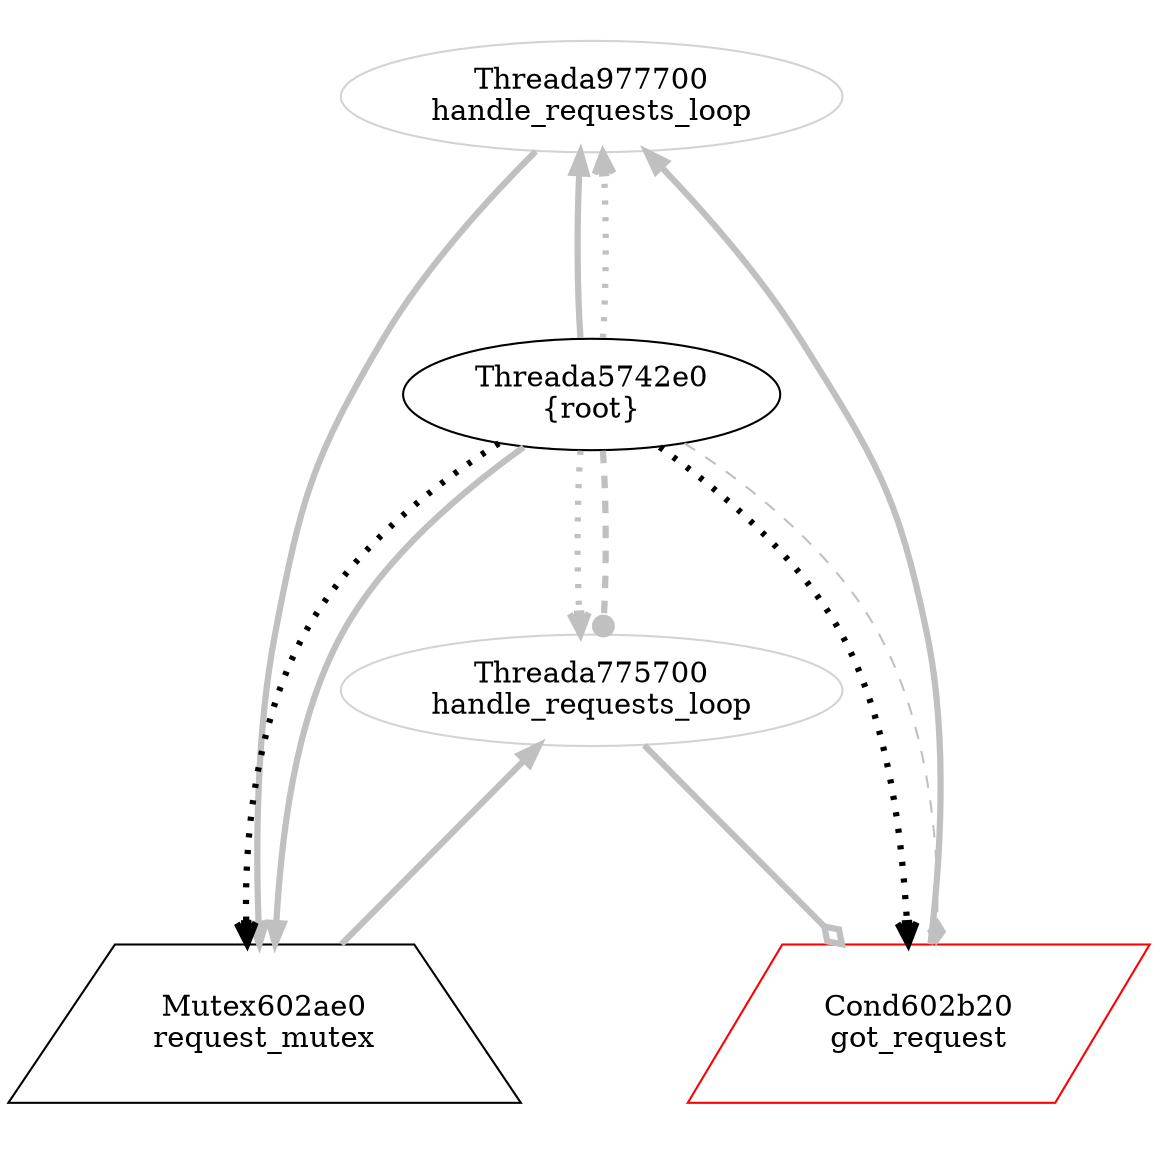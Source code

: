 digraph G {
graph[center=true, ratio=1];
Threada775700 [color=lightgrey,label="Threada775700\nhandle_requests_loop"];
Threada775700 -> Cond602b20 [arrowhead=odiamond,color=grey,penwidth=3];
Threada775700 -> Mutex602ae0 [color=grey,dir=back,penwidth=3];
Threada977700 [color=lightgrey,label="Threada977700\nhandle_requests_loop"];
Threada977700 -> Cond602b20 [arrowhead=odiamond,color=grey,dir=back,penwidth=3];
Threada977700 -> Mutex602ae0 [color=grey,penwidth=3];
Threada5742e0 [color=black,label="Threada5742e0\n{root}"];
Threada5742e0 -> Mutex602ae0 [style=dotted,arrowhead=open,penwidth=3];
Threada5742e0 -> Cond602b20 [style=dotted,arrowhead=open,penwidth=3];
Threada5742e0 -> Threada775700 [style=dotted,arrowhead=open,color=grey,penwidth=3];
Threada5742e0 -> Threada977700 [style=dotted,arrowhead=open,color=grey,penwidth=3];
Threada5742e0 -> Threada775700 [style=dashed,arrowhead=dot,color=grey,penwidth=3];
Threada977700 -> Threada5742e0 [arrowhead=odot,color=grey,dir=back,penwidth=3];
Threada5742e0 -> Cond602b20 [style=dashed,arrowhead=diamond,color=grey,penwdith=6];
Threada5742e0 -> Mutex602ae0 [color=grey,penwidth=3];
Cond602b20 [shape=parallelogram,color=red,label="Cond602b20\ngot_request"];
Mutex602ae0 [shape=trapezium,color=black,label="Mutex602ae0\nrequest_mutex"];
}